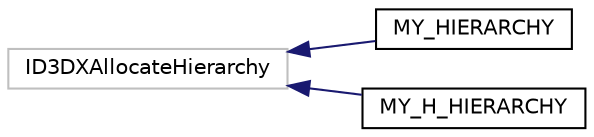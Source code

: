digraph "クラス階層図"
{
 // LATEX_PDF_SIZE
  edge [fontname="Helvetica",fontsize="10",labelfontname="Helvetica",labelfontsize="10"];
  node [fontname="Helvetica",fontsize="10",shape=record];
  rankdir="LR";
  Node0 [label="ID3DXAllocateHierarchy",height=0.2,width=0.4,color="grey75", fillcolor="white", style="filled",tooltip=" "];
  Node0 -> Node1 [dir="back",color="midnightblue",fontsize="10",style="solid",fontname="Helvetica"];
  Node1 [label="MY_HIERARCHY",height=0.2,width=0.4,color="black", fillcolor="white", style="filled",URL="$class_m_y___h_i_e_r_a_r_c_h_y.html",tooltip=" "];
  Node0 -> Node2 [dir="back",color="midnightblue",fontsize="10",style="solid",fontname="Helvetica"];
  Node2 [label="MY_H_HIERARCHY",height=0.2,width=0.4,color="black", fillcolor="white", style="filled",URL="$class_m_y___h___h_i_e_r_a_r_c_h_y.html",tooltip=" "];
}

